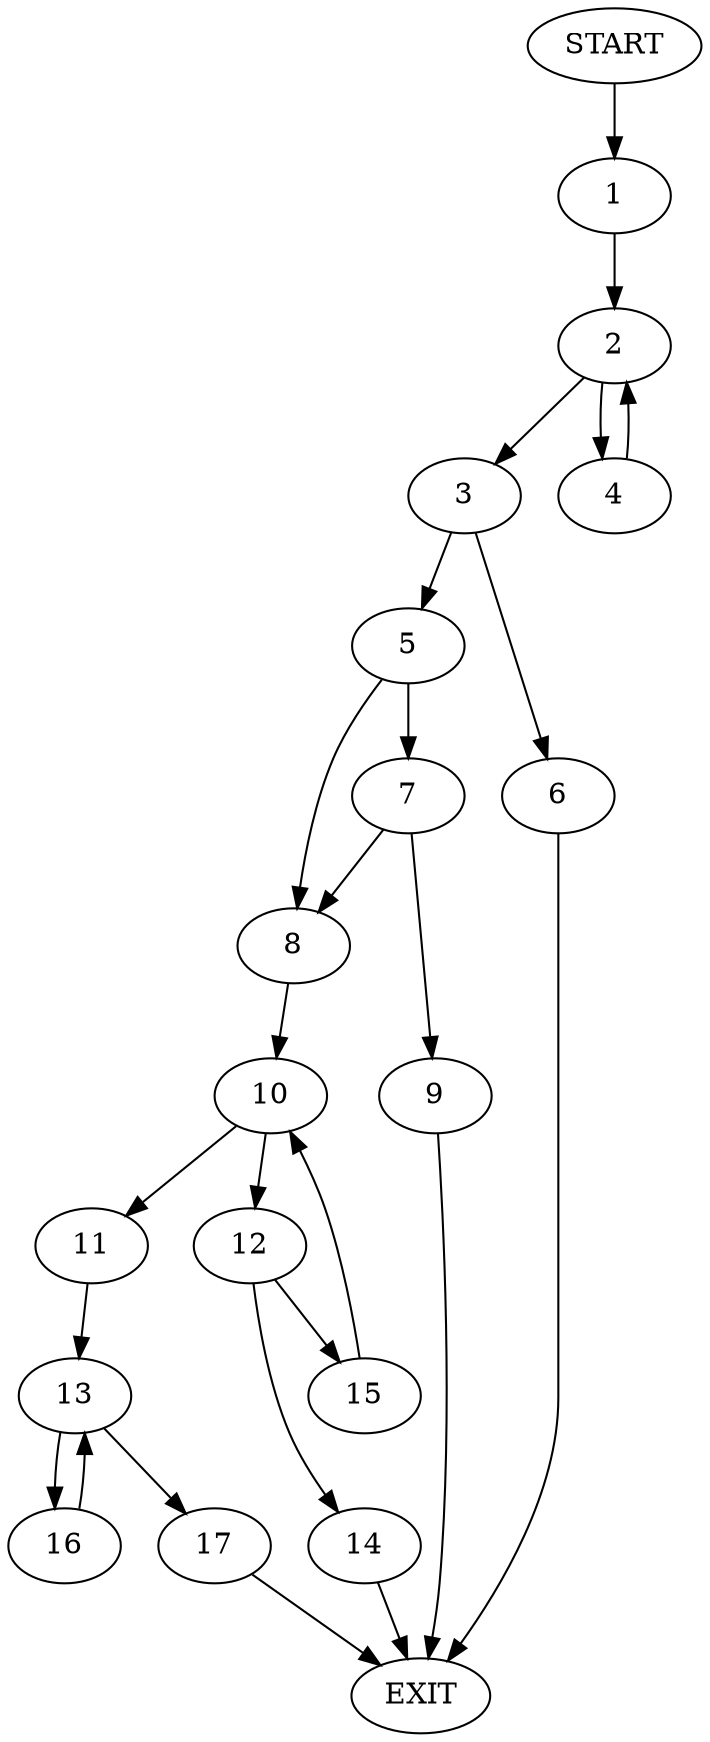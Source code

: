 digraph {
0 [label="START"]
18 [label="EXIT"]
0 -> 1
1 -> 2
2 -> 3
2 -> 4
3 -> 5
3 -> 6
4 -> 2
6 -> 18
5 -> 7
5 -> 8
7 -> 9
7 -> 8
8 -> 10
9 -> 18
10 -> 11
10 -> 12
11 -> 13
12 -> 14
12 -> 15
14 -> 18
15 -> 10
13 -> 16
13 -> 17
17 -> 18
16 -> 13
}
